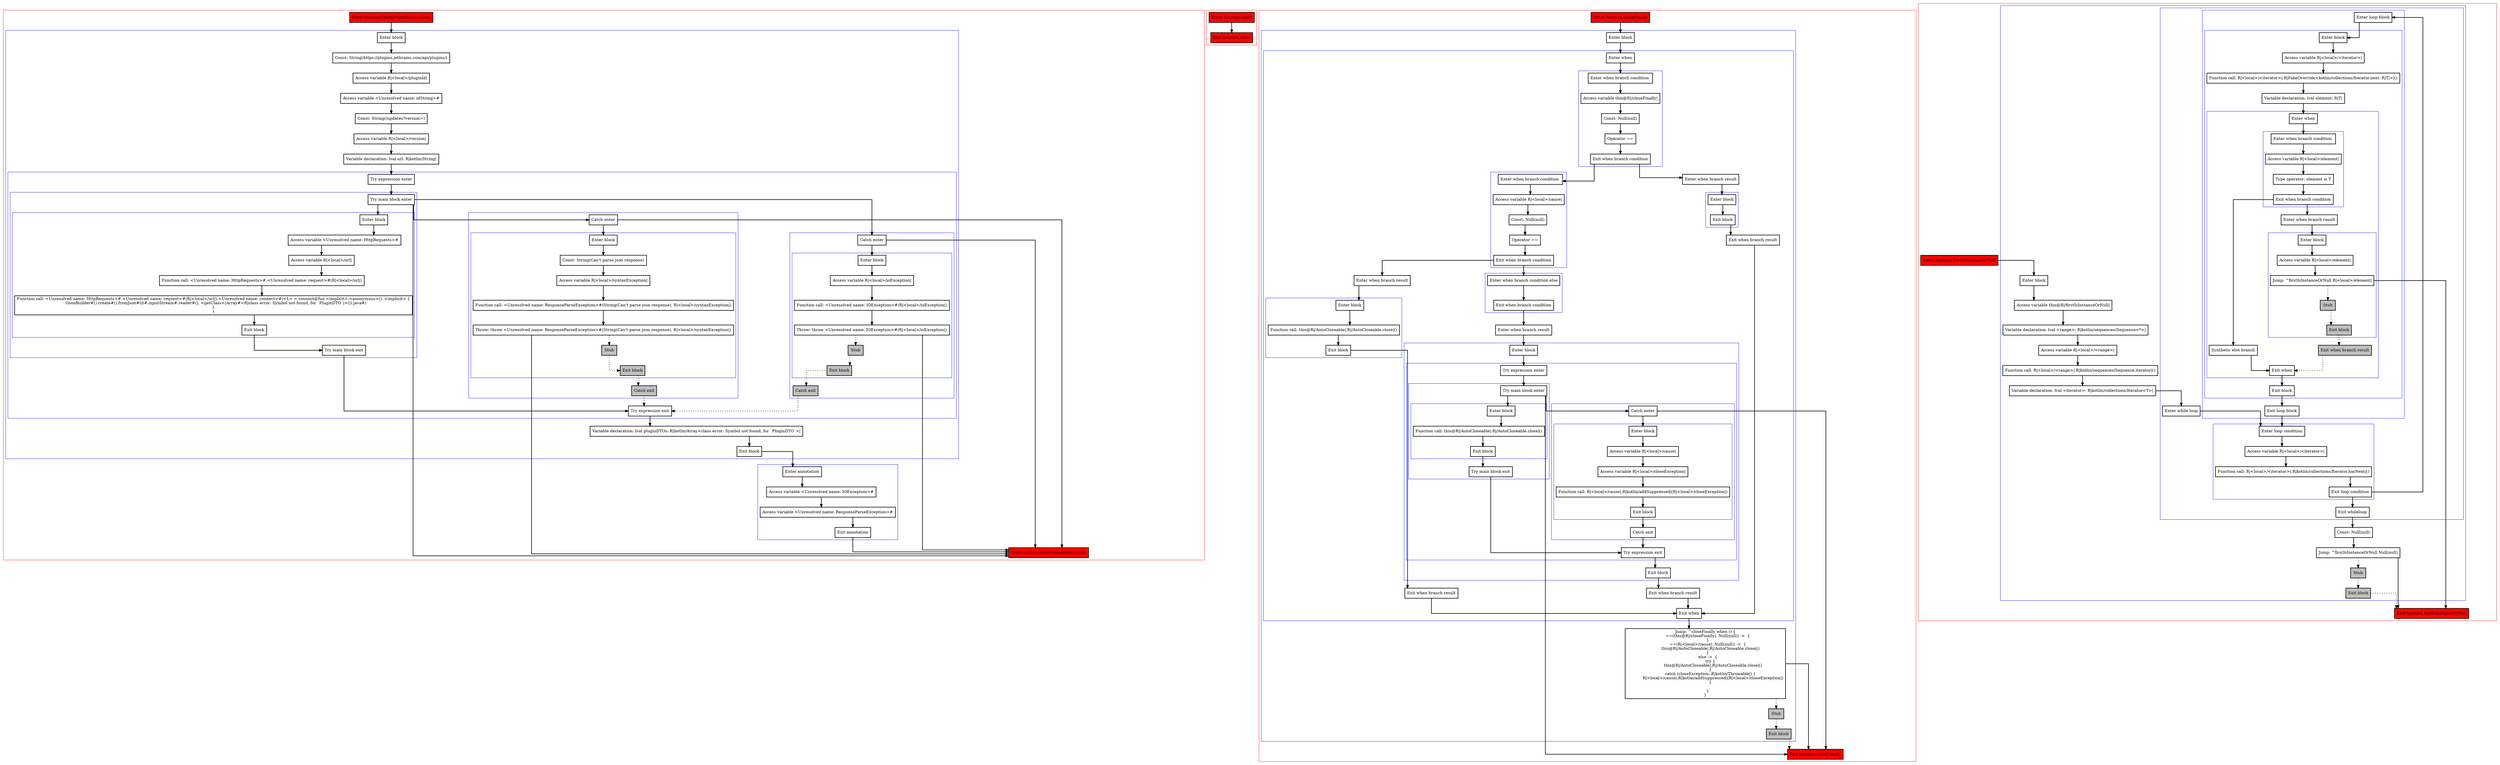digraph complex_kt {
  graph [splines=ortho nodesep=3]
  node [shape=box penwidth=2]
  edge [penwidth=2]

  subgraph cluster_0 {
    color=red
    0 [label="Enter function fetchPluginReleaseDate" style="filled" fillcolor=red];
    subgraph cluster_1 {
      color=blue
      1 [label="Enter block"];
      2 [label="Const: String(https://plugins.jetbrains.com/api/plugins/)"];
      3 [label="Access variable R|<local>/pluginId|"];
      4 [label="Access variable <Unresolved name: idString>#"];
      5 [label="Const: String(/updates?version=)"];
      6 [label="Access variable R|<local>/version|"];
      7 [label="Variable declaration: lval url: R|kotlin/String|"];
      subgraph cluster_2 {
        color=blue
        8 [label="Try expression enter"];
        subgraph cluster_3 {
          color=blue
          9 [label="Try main block enter"];
          subgraph cluster_4 {
            color=blue
            10 [label="Enter block"];
            11 [label="Access variable <Unresolved name: HttpRequests>#"];
            12 [label="Access variable R|<local>/url|"];
            13 [label="Function call: <Unresolved name: HttpRequests>#.<Unresolved name: request>#(R|<local>/url|)"];
            14 [label="Function call: <Unresolved name: HttpRequests>#.<Unresolved name: request>#(R|<local>/url|).<Unresolved name: connect>#(<L> = connect@fun <implicit>.<anonymous>(): <implicit> {
    GsonBuilder#().create#().fromJson#(it#.inputStream#.reader#(), <getClass>(Array#<R|class error: Symbol not found, for `PluginDTO`|>()).java#)
}
)"];
            15 [label="Exit block"];
          }
          16 [label="Try main block exit"];
        }
        subgraph cluster_5 {
          color=blue
          17 [label="Catch enter"];
          subgraph cluster_6 {
            color=blue
            18 [label="Enter block"];
            19 [label="Const: String(Can't parse json response)"];
            20 [label="Access variable R|<local>/syntaxException|"];
            21 [label="Function call: <Unresolved name: ResponseParseException>#(String(Can't parse json response), R|<local>/syntaxException|)"];
            22 [label="Throw: throw <Unresolved name: ResponseParseException>#(String(Can't parse json response), R|<local>/syntaxException|)"];
            23 [label="Stub" style="filled" fillcolor=gray];
            24 [label="Exit block" style="filled" fillcolor=gray];
          }
          25 [label="Catch exit" style="filled" fillcolor=gray];
        }
        subgraph cluster_7 {
          color=blue
          26 [label="Catch enter"];
          subgraph cluster_8 {
            color=blue
            27 [label="Enter block"];
            28 [label="Access variable R|<local>/ioException|"];
            29 [label="Function call: <Unresolved name: IOException>#(R|<local>/ioException|)"];
            30 [label="Throw: throw <Unresolved name: IOException>#(R|<local>/ioException|)"];
            31 [label="Stub" style="filled" fillcolor=gray];
            32 [label="Exit block" style="filled" fillcolor=gray];
          }
          33 [label="Catch exit" style="filled" fillcolor=gray];
        }
        34 [label="Try expression exit"];
      }
      35 [label="Variable declaration: lval pluginDTOs: R|kotlin/Array<class error: Symbol not found, for `PluginDTO`>|"];
      36 [label="Exit block"];
    }
    subgraph cluster_9 {
      color=blue
      37 [label="Enter annotation"];
      38 [label="Access variable <Unresolved name: IOException>#"];
      39 [label="Access variable <Unresolved name: ResponseParseException>#"];
      40 [label="Exit annotation"];
    }
    41 [label="Exit function fetchPluginReleaseDate" style="filled" fillcolor=red];
  }

  0 -> {1};
  1 -> {2};
  2 -> {3};
  3 -> {4};
  4 -> {5};
  5 -> {6};
  6 -> {7};
  7 -> {8};
  8 -> {9};
  9 -> {41 26 17 10};
  10 -> {11};
  11 -> {12};
  12 -> {13};
  13 -> {14};
  14 -> {15};
  15 -> {16};
  16 -> {34};
  17 -> {41 18};
  18 -> {19};
  19 -> {20};
  20 -> {21};
  21 -> {22};
  22 -> {41};
  22 -> {23} [style=dotted];
  23 -> {24} [style=dotted];
  24 -> {25} [style=dotted];
  25 -> {34} [style=dotted];
  26 -> {41 27};
  27 -> {28};
  28 -> {29};
  29 -> {30};
  30 -> {41};
  30 -> {31} [style=dotted];
  31 -> {32} [style=dotted];
  32 -> {33} [style=dotted];
  33 -> {34} [style=dotted];
  34 -> {35};
  35 -> {36};
  36 -> {37};
  37 -> {38};
  38 -> {39};
  39 -> {40};
  40 -> {41};

  subgraph cluster_10 {
    color=red
    42 [label="Enter function close" style="filled" fillcolor=red];
    43 [label="Exit function close" style="filled" fillcolor=red];
  }

  42 -> {43};

  subgraph cluster_11 {
    color=red
    44 [label="Enter function closeFinally" style="filled" fillcolor=red];
    subgraph cluster_12 {
      color=blue
      45 [label="Enter block"];
      subgraph cluster_13 {
        color=blue
        46 [label="Enter when"];
        subgraph cluster_14 {
          color=blue
          47 [label="Enter when branch condition "];
          48 [label="Access variable this@R|/closeFinally|"];
          49 [label="Const: Null(null)"];
          50 [label="Operator =="];
          51 [label="Exit when branch condition"];
        }
        subgraph cluster_15 {
          color=blue
          52 [label="Enter when branch condition "];
          53 [label="Access variable R|<local>/cause|"];
          54 [label="Const: Null(null)"];
          55 [label="Operator =="];
          56 [label="Exit when branch condition"];
        }
        subgraph cluster_16 {
          color=blue
          57 [label="Enter when branch condition else"];
          58 [label="Exit when branch condition"];
        }
        59 [label="Enter when branch result"];
        subgraph cluster_17 {
          color=blue
          60 [label="Enter block"];
          subgraph cluster_18 {
            color=blue
            61 [label="Try expression enter"];
            subgraph cluster_19 {
              color=blue
              62 [label="Try main block enter"];
              subgraph cluster_20 {
                color=blue
                63 [label="Enter block"];
                64 [label="Function call: this@R|/AutoCloseable|.R|/AutoCloseable.close|()"];
                65 [label="Exit block"];
              }
              66 [label="Try main block exit"];
            }
            subgraph cluster_21 {
              color=blue
              67 [label="Catch enter"];
              subgraph cluster_22 {
                color=blue
                68 [label="Enter block"];
                69 [label="Access variable R|<local>/cause|"];
                70 [label="Access variable R|<local>/closeException|"];
                71 [label="Function call: R|<local>/cause|.R|kotlin/addSuppressed|(R|<local>/closeException|)"];
                72 [label="Exit block"];
              }
              73 [label="Catch exit"];
            }
            74 [label="Try expression exit"];
          }
          75 [label="Exit block"];
        }
        76 [label="Exit when branch result"];
        77 [label="Enter when branch result"];
        subgraph cluster_23 {
          color=blue
          78 [label="Enter block"];
          79 [label="Function call: this@R|/AutoCloseable|.R|/AutoCloseable.close|()"];
          80 [label="Exit block"];
        }
        81 [label="Exit when branch result"];
        82 [label="Enter when branch result"];
        subgraph cluster_24 {
          color=blue
          83 [label="Enter block"];
          84 [label="Exit block"];
        }
        85 [label="Exit when branch result"];
        86 [label="Exit when"];
      }
      87 [label="Jump: ^closeFinally when () {
    ==(this@R|/closeFinally|, Null(null)) ->  {
    }
    ==(R|<local>/cause|, Null(null)) ->  {
        this@R|/AutoCloseable|.R|/AutoCloseable.close|()
    }
    else ->  {
        try {
            this@R|/AutoCloseable|.R|/AutoCloseable.close|()
        }
        catch (closeException: R|kotlin/Throwable|) {
            R|<local>/cause|.R|kotlin/addSuppressed|(R|<local>/closeException|)
        }

    }
}
"];
      88 [label="Stub" style="filled" fillcolor=gray];
      89 [label="Exit block" style="filled" fillcolor=gray];
    }
    90 [label="Exit function closeFinally" style="filled" fillcolor=red];
  }

  44 -> {45};
  45 -> {46};
  46 -> {47};
  47 -> {48};
  48 -> {49};
  49 -> {50};
  50 -> {51};
  51 -> {82 52};
  52 -> {53};
  53 -> {54};
  54 -> {55};
  55 -> {56};
  56 -> {77 57};
  57 -> {58};
  58 -> {59};
  59 -> {60};
  60 -> {61};
  61 -> {62};
  62 -> {90 67 63};
  63 -> {64};
  64 -> {65};
  65 -> {66};
  66 -> {74};
  67 -> {90 68};
  68 -> {69};
  69 -> {70};
  70 -> {71};
  71 -> {72};
  72 -> {73};
  73 -> {74};
  74 -> {75};
  75 -> {76};
  76 -> {86};
  77 -> {78};
  78 -> {79};
  79 -> {80};
  80 -> {81};
  81 -> {86};
  82 -> {83};
  83 -> {84};
  84 -> {85};
  85 -> {86};
  86 -> {87};
  87 -> {90};
  87 -> {88} [style=dotted];
  88 -> {89} [style=dotted];
  89 -> {90} [style=dotted];

  subgraph cluster_25 {
    color=red
    91 [label="Enter function firstIsInstanceOrNull" style="filled" fillcolor=red];
    subgraph cluster_26 {
      color=blue
      92 [label="Enter block"];
      93 [label="Access variable this@R|/firstIsInstanceOrNull|"];
      94 [label="Variable declaration: lval <range>: R|kotlin/sequences/Sequence<*>|"];
      95 [label="Access variable R|<local>/<range>|"];
      96 [label="Function call: R|<local>/<range>|.R|kotlin/sequences/Sequence.iterator|()"];
      97 [label="Variable declaration: lval <iterator>: R|kotlin/collections/Iterator<T>|"];
      subgraph cluster_27 {
        color=blue
        98 [label="Enter while loop"];
        subgraph cluster_28 {
          color=blue
          99 [label="Enter loop condition"];
          100 [label="Access variable R|<local>/<iterator>|"];
          101 [label="Function call: R|<local>/<iterator>|.R|kotlin/collections/Iterator.hasNext|()"];
          102 [label="Exit loop condition"];
        }
        subgraph cluster_29 {
          color=blue
          103 [label="Enter loop block"];
          subgraph cluster_30 {
            color=blue
            104 [label="Enter block"];
            105 [label="Access variable R|<local>/<iterator>|"];
            106 [label="Function call: R|<local>/<iterator>|.R|FakeOverride<kotlin/collections/Iterator.next: R|T|>|()"];
            107 [label="Variable declaration: lval element: R|T|"];
            subgraph cluster_31 {
              color=blue
              108 [label="Enter when"];
              subgraph cluster_32 {
                color=blue
                109 [label="Enter when branch condition "];
                110 [label="Access variable R|<local>/element|"];
                111 [label="Type operator: element is T"];
                112 [label="Exit when branch condition"];
              }
              113 [label="Synthetic else branch"];
              114 [label="Enter when branch result"];
              subgraph cluster_33 {
                color=blue
                115 [label="Enter block"];
                116 [label="Access variable R|<local>/element|"];
                117 [label="Jump: ^firstIsInstanceOrNull R|<local>/element|"];
                118 [label="Stub" style="filled" fillcolor=gray];
                119 [label="Exit block" style="filled" fillcolor=gray];
              }
              120 [label="Exit when branch result" style="filled" fillcolor=gray];
              121 [label="Exit when"];
            }
            122 [label="Exit block"];
          }
          123 [label="Exit loop block"];
        }
        124 [label="Exit whileloop"];
      }
      125 [label="Const: Null(null)"];
      126 [label="Jump: ^firstIsInstanceOrNull Null(null)"];
      127 [label="Stub" style="filled" fillcolor=gray];
      128 [label="Exit block" style="filled" fillcolor=gray];
    }
    129 [label="Exit function firstIsInstanceOrNull" style="filled" fillcolor=red];
  }

  91 -> {92};
  92 -> {93};
  93 -> {94};
  94 -> {95};
  95 -> {96};
  96 -> {97};
  97 -> {98};
  98 -> {99};
  99 -> {100};
  100 -> {101};
  101 -> {102};
  102 -> {124 103};
  103 -> {104};
  104 -> {105};
  105 -> {106};
  106 -> {107};
  107 -> {108};
  108 -> {109};
  109 -> {110};
  110 -> {111};
  111 -> {112};
  112 -> {114 113};
  113 -> {121};
  114 -> {115};
  115 -> {116};
  116 -> {117};
  117 -> {129};
  117 -> {118} [style=dotted];
  118 -> {119} [style=dotted];
  119 -> {120} [style=dotted];
  120 -> {121} [style=dotted];
  121 -> {122};
  122 -> {123};
  123 -> {99};
  124 -> {125};
  125 -> {126};
  126 -> {129};
  126 -> {127} [style=dotted];
  127 -> {128} [style=dotted];
  128 -> {129} [style=dotted];

}
